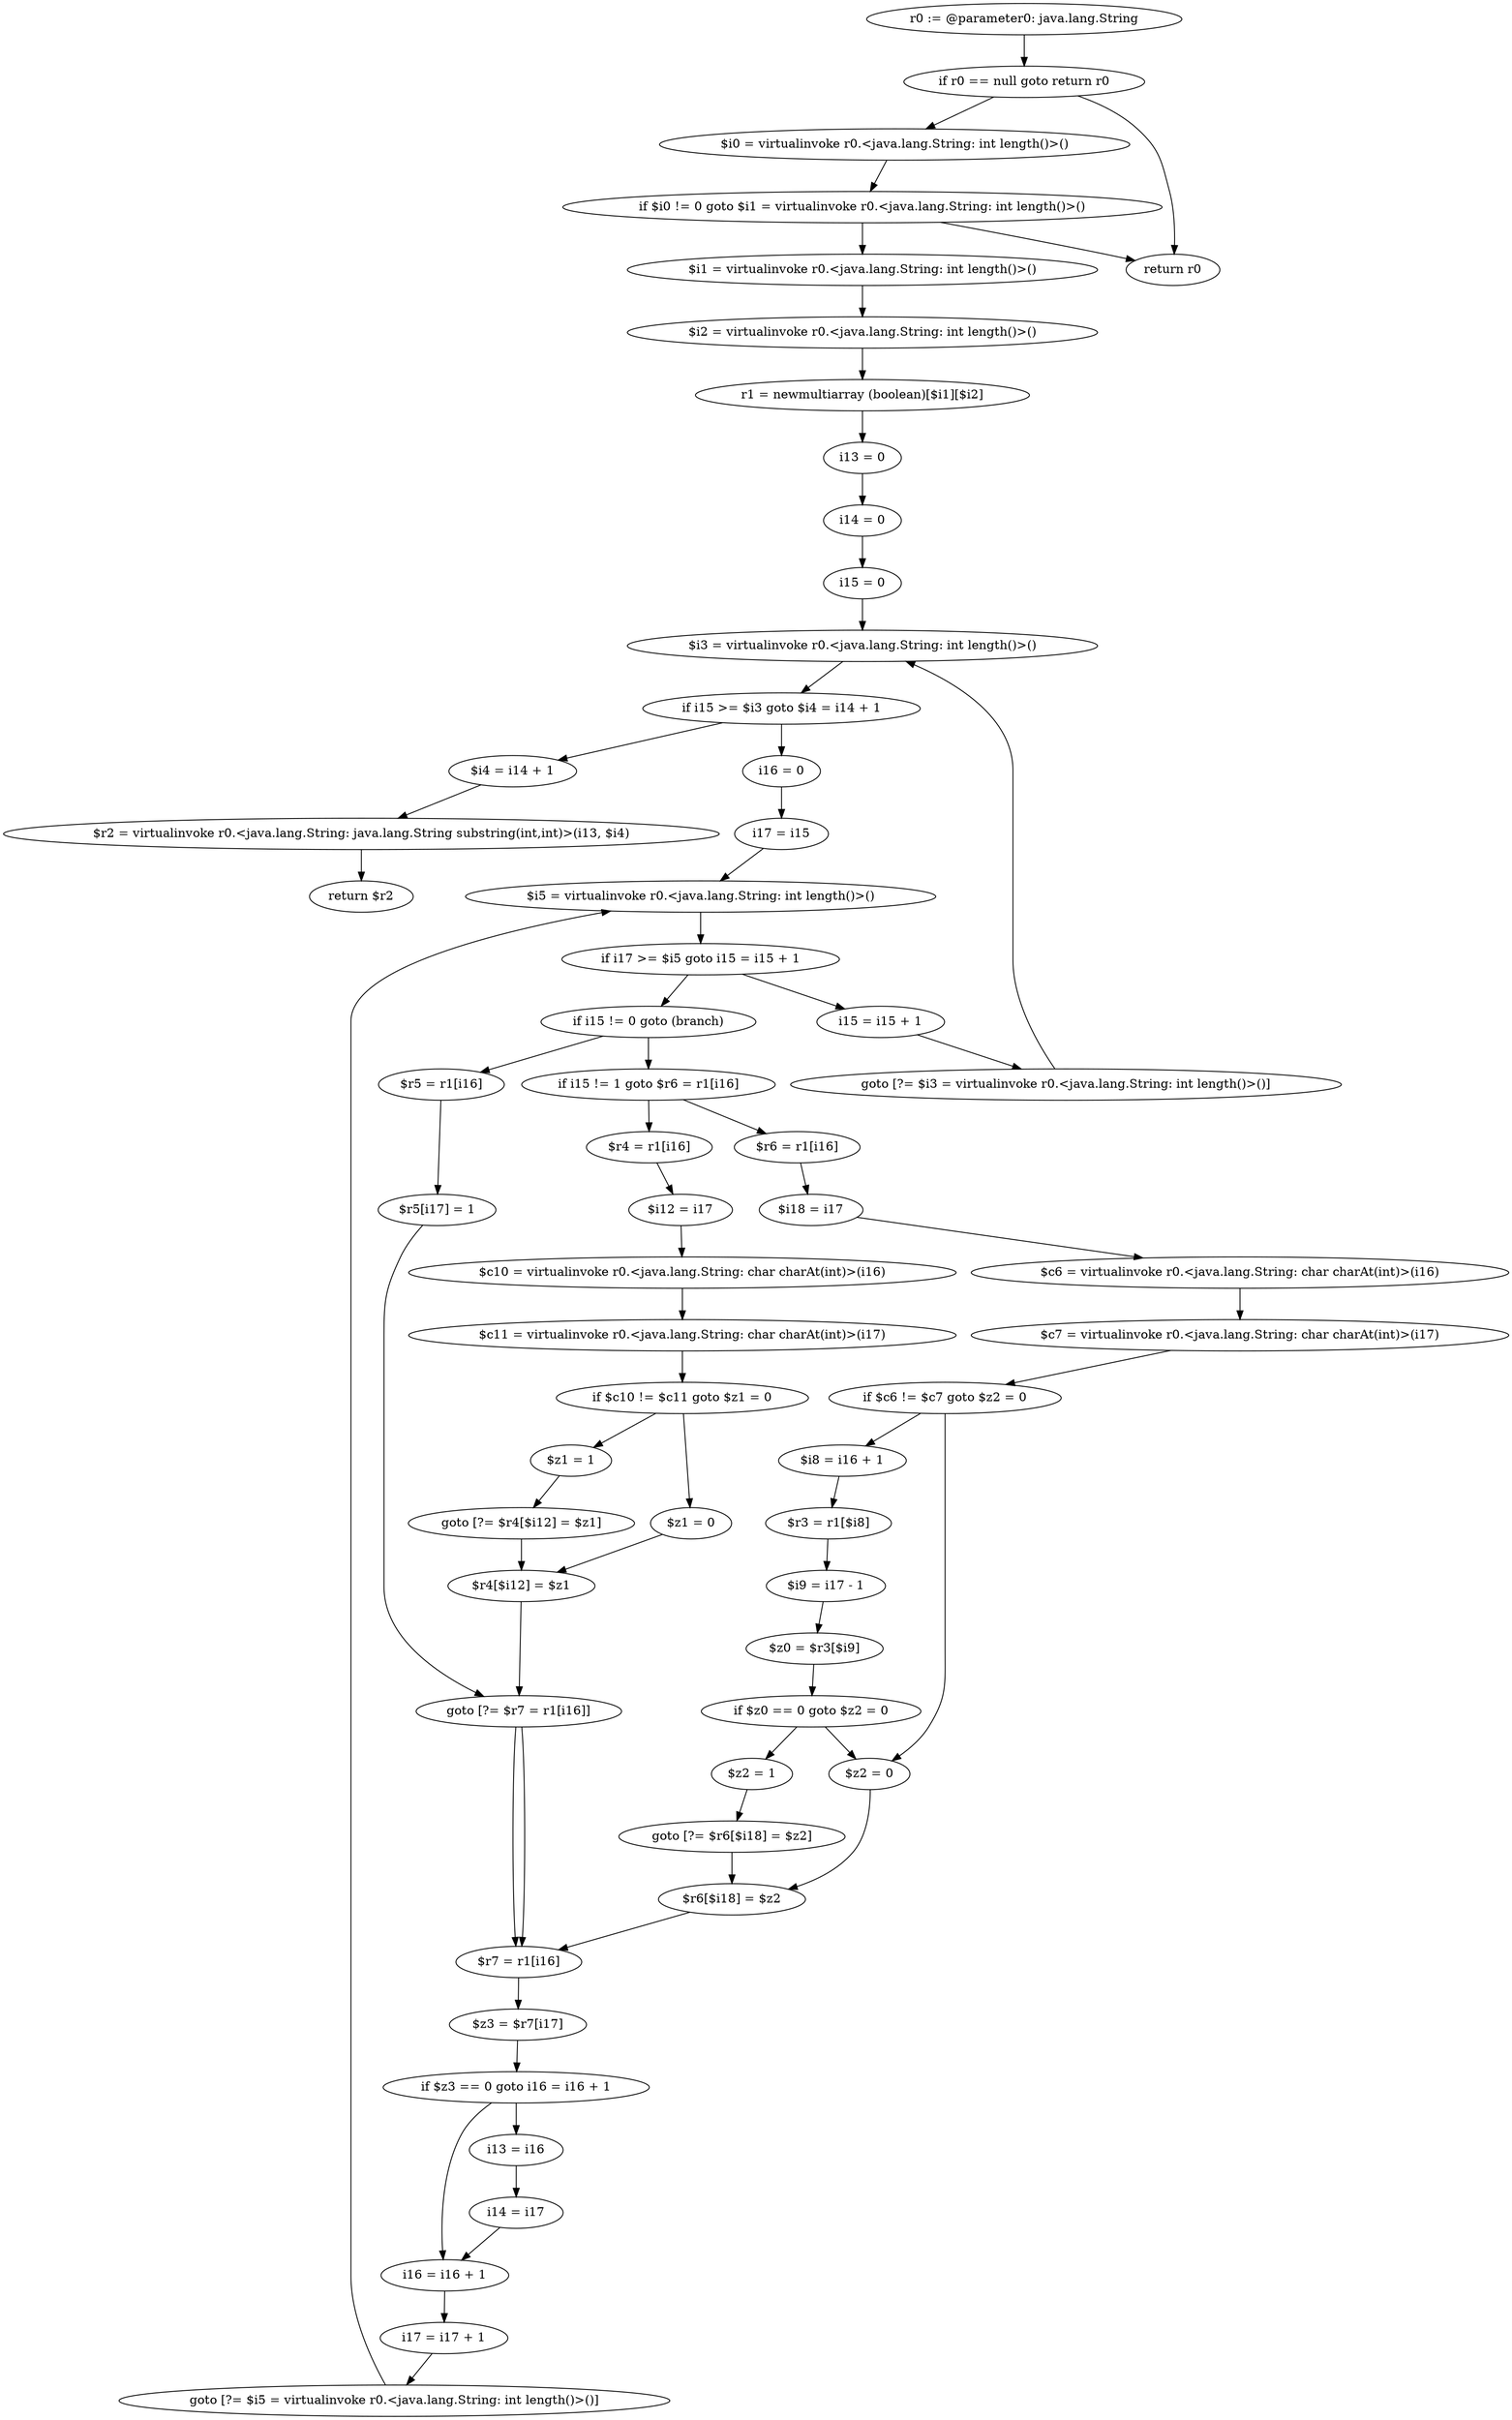 digraph "unitGraph" {
    "r0 := @parameter0: java.lang.String"
    "if r0 == null goto return r0"
    "$i0 = virtualinvoke r0.<java.lang.String: int length()>()"
    "if $i0 != 0 goto $i1 = virtualinvoke r0.<java.lang.String: int length()>()"
    "return r0"
    "$i1 = virtualinvoke r0.<java.lang.String: int length()>()"
    "$i2 = virtualinvoke r0.<java.lang.String: int length()>()"
    "r1 = newmultiarray (boolean)[$i1][$i2]"
    "i13 = 0"
    "i14 = 0"
    "i15 = 0"
    "$i3 = virtualinvoke r0.<java.lang.String: int length()>()"
    "if i15 >= $i3 goto $i4 = i14 + 1"
    "i16 = 0"
    "i17 = i15"
    "$i5 = virtualinvoke r0.<java.lang.String: int length()>()"
    "if i17 >= $i5 goto i15 = i15 + 1"
    "if i15 != 0 goto (branch)"
    "$r5 = r1[i16]"
    "$r5[i17] = 1"
    "goto [?= $r7 = r1[i16]]"
    "if i15 != 1 goto $r6 = r1[i16]"
    "$r4 = r1[i16]"
    "$i12 = i17"
    "$c10 = virtualinvoke r0.<java.lang.String: char charAt(int)>(i16)"
    "$c11 = virtualinvoke r0.<java.lang.String: char charAt(int)>(i17)"
    "if $c10 != $c11 goto $z1 = 0"
    "$z1 = 1"
    "goto [?= $r4[$i12] = $z1]"
    "$z1 = 0"
    "$r4[$i12] = $z1"
    "$r6 = r1[i16]"
    "$i18 = i17"
    "$c6 = virtualinvoke r0.<java.lang.String: char charAt(int)>(i16)"
    "$c7 = virtualinvoke r0.<java.lang.String: char charAt(int)>(i17)"
    "if $c6 != $c7 goto $z2 = 0"
    "$i8 = i16 + 1"
    "$r3 = r1[$i8]"
    "$i9 = i17 - 1"
    "$z0 = $r3[$i9]"
    "if $z0 == 0 goto $z2 = 0"
    "$z2 = 1"
    "goto [?= $r6[$i18] = $z2]"
    "$z2 = 0"
    "$r6[$i18] = $z2"
    "$r7 = r1[i16]"
    "$z3 = $r7[i17]"
    "if $z3 == 0 goto i16 = i16 + 1"
    "i13 = i16"
    "i14 = i17"
    "i16 = i16 + 1"
    "i17 = i17 + 1"
    "goto [?= $i5 = virtualinvoke r0.<java.lang.String: int length()>()]"
    "i15 = i15 + 1"
    "goto [?= $i3 = virtualinvoke r0.<java.lang.String: int length()>()]"
    "$i4 = i14 + 1"
    "$r2 = virtualinvoke r0.<java.lang.String: java.lang.String substring(int,int)>(i13, $i4)"
    "return $r2"
    "r0 := @parameter0: java.lang.String"->"if r0 == null goto return r0";
    "if r0 == null goto return r0"->"$i0 = virtualinvoke r0.<java.lang.String: int length()>()";
    "if r0 == null goto return r0"->"return r0";
    "$i0 = virtualinvoke r0.<java.lang.String: int length()>()"->"if $i0 != 0 goto $i1 = virtualinvoke r0.<java.lang.String: int length()>()";
    "if $i0 != 0 goto $i1 = virtualinvoke r0.<java.lang.String: int length()>()"->"return r0";
    "if $i0 != 0 goto $i1 = virtualinvoke r0.<java.lang.String: int length()>()"->"$i1 = virtualinvoke r0.<java.lang.String: int length()>()";
    "$i1 = virtualinvoke r0.<java.lang.String: int length()>()"->"$i2 = virtualinvoke r0.<java.lang.String: int length()>()";
    "$i2 = virtualinvoke r0.<java.lang.String: int length()>()"->"r1 = newmultiarray (boolean)[$i1][$i2]";
    "r1 = newmultiarray (boolean)[$i1][$i2]"->"i13 = 0";
    "i13 = 0"->"i14 = 0";
    "i14 = 0"->"i15 = 0";
    "i15 = 0"->"$i3 = virtualinvoke r0.<java.lang.String: int length()>()";
    "$i3 = virtualinvoke r0.<java.lang.String: int length()>()"->"if i15 >= $i3 goto $i4 = i14 + 1";
    "if i15 >= $i3 goto $i4 = i14 + 1"->"i16 = 0";
    "if i15 >= $i3 goto $i4 = i14 + 1"->"$i4 = i14 + 1";
    "i16 = 0"->"i17 = i15";
    "i17 = i15"->"$i5 = virtualinvoke r0.<java.lang.String: int length()>()";
    "$i5 = virtualinvoke r0.<java.lang.String: int length()>()"->"if i17 >= $i5 goto i15 = i15 + 1";
    "if i17 >= $i5 goto i15 = i15 + 1"->"if i15 != 0 goto (branch)";
    "if i17 >= $i5 goto i15 = i15 + 1"->"i15 = i15 + 1";
    "if i15 != 0 goto (branch)"->"$r5 = r1[i16]";
    "if i15 != 0 goto (branch)"->"if i15 != 1 goto $r6 = r1[i16]";
    "$r5 = r1[i16]"->"$r5[i17] = 1";
    "$r5[i17] = 1"->"goto [?= $r7 = r1[i16]]";
    "goto [?= $r7 = r1[i16]]"->"$r7 = r1[i16]";
    "if i15 != 1 goto $r6 = r1[i16]"->"$r4 = r1[i16]";
    "if i15 != 1 goto $r6 = r1[i16]"->"$r6 = r1[i16]";
    "$r4 = r1[i16]"->"$i12 = i17";
    "$i12 = i17"->"$c10 = virtualinvoke r0.<java.lang.String: char charAt(int)>(i16)";
    "$c10 = virtualinvoke r0.<java.lang.String: char charAt(int)>(i16)"->"$c11 = virtualinvoke r0.<java.lang.String: char charAt(int)>(i17)";
    "$c11 = virtualinvoke r0.<java.lang.String: char charAt(int)>(i17)"->"if $c10 != $c11 goto $z1 = 0";
    "if $c10 != $c11 goto $z1 = 0"->"$z1 = 1";
    "if $c10 != $c11 goto $z1 = 0"->"$z1 = 0";
    "$z1 = 1"->"goto [?= $r4[$i12] = $z1]";
    "goto [?= $r4[$i12] = $z1]"->"$r4[$i12] = $z1";
    "$z1 = 0"->"$r4[$i12] = $z1";
    "$r4[$i12] = $z1"->"goto [?= $r7 = r1[i16]]";
    "goto [?= $r7 = r1[i16]]"->"$r7 = r1[i16]";
    "$r6 = r1[i16]"->"$i18 = i17";
    "$i18 = i17"->"$c6 = virtualinvoke r0.<java.lang.String: char charAt(int)>(i16)";
    "$c6 = virtualinvoke r0.<java.lang.String: char charAt(int)>(i16)"->"$c7 = virtualinvoke r0.<java.lang.String: char charAt(int)>(i17)";
    "$c7 = virtualinvoke r0.<java.lang.String: char charAt(int)>(i17)"->"if $c6 != $c7 goto $z2 = 0";
    "if $c6 != $c7 goto $z2 = 0"->"$i8 = i16 + 1";
    "if $c6 != $c7 goto $z2 = 0"->"$z2 = 0";
    "$i8 = i16 + 1"->"$r3 = r1[$i8]";
    "$r3 = r1[$i8]"->"$i9 = i17 - 1";
    "$i9 = i17 - 1"->"$z0 = $r3[$i9]";
    "$z0 = $r3[$i9]"->"if $z0 == 0 goto $z2 = 0";
    "if $z0 == 0 goto $z2 = 0"->"$z2 = 1";
    "if $z0 == 0 goto $z2 = 0"->"$z2 = 0";
    "$z2 = 1"->"goto [?= $r6[$i18] = $z2]";
    "goto [?= $r6[$i18] = $z2]"->"$r6[$i18] = $z2";
    "$z2 = 0"->"$r6[$i18] = $z2";
    "$r6[$i18] = $z2"->"$r7 = r1[i16]";
    "$r7 = r1[i16]"->"$z3 = $r7[i17]";
    "$z3 = $r7[i17]"->"if $z3 == 0 goto i16 = i16 + 1";
    "if $z3 == 0 goto i16 = i16 + 1"->"i13 = i16";
    "if $z3 == 0 goto i16 = i16 + 1"->"i16 = i16 + 1";
    "i13 = i16"->"i14 = i17";
    "i14 = i17"->"i16 = i16 + 1";
    "i16 = i16 + 1"->"i17 = i17 + 1";
    "i17 = i17 + 1"->"goto [?= $i5 = virtualinvoke r0.<java.lang.String: int length()>()]";
    "goto [?= $i5 = virtualinvoke r0.<java.lang.String: int length()>()]"->"$i5 = virtualinvoke r0.<java.lang.String: int length()>()";
    "i15 = i15 + 1"->"goto [?= $i3 = virtualinvoke r0.<java.lang.String: int length()>()]";
    "goto [?= $i3 = virtualinvoke r0.<java.lang.String: int length()>()]"->"$i3 = virtualinvoke r0.<java.lang.String: int length()>()";
    "$i4 = i14 + 1"->"$r2 = virtualinvoke r0.<java.lang.String: java.lang.String substring(int,int)>(i13, $i4)";
    "$r2 = virtualinvoke r0.<java.lang.String: java.lang.String substring(int,int)>(i13, $i4)"->"return $r2";
}
